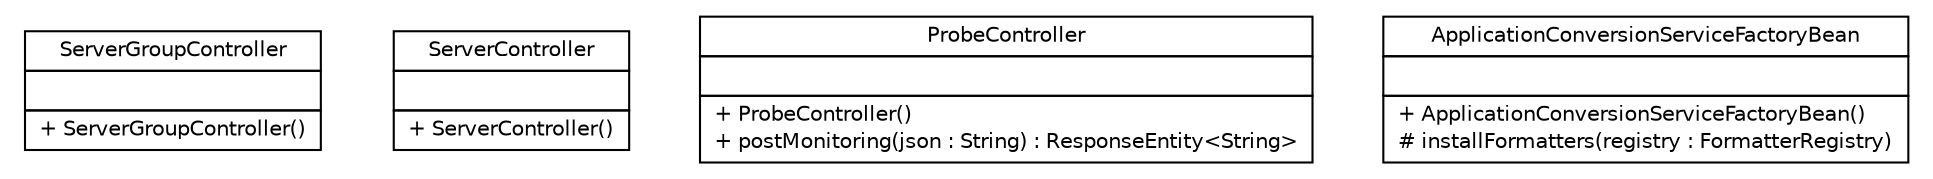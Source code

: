 #!/usr/local/bin/dot
#
# Class diagram 
# Generated by UMLGraph version 5.1 (http://www.umlgraph.org/)
#

digraph G {
	edge [fontname="Helvetica",fontsize=10,labelfontname="Helvetica",labelfontsize=10];
	node [fontname="Helvetica",fontsize=10,shape=plaintext];
	nodesep=0.25;
	ranksep=0.5;
	// net.sereneproject.collector.web.ServerGroupController
	c150 [label=<<table title="net.sereneproject.collector.web.ServerGroupController" border="0" cellborder="1" cellspacing="0" cellpadding="2" port="p" href="./ServerGroupController.html">
		<tr><td><table border="0" cellspacing="0" cellpadding="1">
<tr><td align="center" balign="center"> ServerGroupController </td></tr>
		</table></td></tr>
		<tr><td><table border="0" cellspacing="0" cellpadding="1">
<tr><td align="left" balign="left">  </td></tr>
		</table></td></tr>
		<tr><td><table border="0" cellspacing="0" cellpadding="1">
<tr><td align="left" balign="left"> + ServerGroupController() </td></tr>
		</table></td></tr>
		</table>>, fontname="Helvetica", fontcolor="black", fontsize=10.0];
	// net.sereneproject.collector.web.ServerController
	c151 [label=<<table title="net.sereneproject.collector.web.ServerController" border="0" cellborder="1" cellspacing="0" cellpadding="2" port="p" href="./ServerController.html">
		<tr><td><table border="0" cellspacing="0" cellpadding="1">
<tr><td align="center" balign="center"> ServerController </td></tr>
		</table></td></tr>
		<tr><td><table border="0" cellspacing="0" cellpadding="1">
<tr><td align="left" balign="left">  </td></tr>
		</table></td></tr>
		<tr><td><table border="0" cellspacing="0" cellpadding="1">
<tr><td align="left" balign="left"> + ServerController() </td></tr>
		</table></td></tr>
		</table>>, fontname="Helvetica", fontcolor="black", fontsize=10.0];
	// net.sereneproject.collector.web.ProbeController
	c152 [label=<<table title="net.sereneproject.collector.web.ProbeController" border="0" cellborder="1" cellspacing="0" cellpadding="2" port="p" href="./ProbeController.html">
		<tr><td><table border="0" cellspacing="0" cellpadding="1">
<tr><td align="center" balign="center"> ProbeController </td></tr>
		</table></td></tr>
		<tr><td><table border="0" cellspacing="0" cellpadding="1">
<tr><td align="left" balign="left">  </td></tr>
		</table></td></tr>
		<tr><td><table border="0" cellspacing="0" cellpadding="1">
<tr><td align="left" balign="left"> + ProbeController() </td></tr>
<tr><td align="left" balign="left"> + postMonitoring(json : String) : ResponseEntity&lt;String&gt; </td></tr>
		</table></td></tr>
		</table>>, fontname="Helvetica", fontcolor="black", fontsize=10.0];
	// net.sereneproject.collector.web.ApplicationConversionServiceFactoryBean
	c153 [label=<<table title="net.sereneproject.collector.web.ApplicationConversionServiceFactoryBean" border="0" cellborder="1" cellspacing="0" cellpadding="2" port="p" href="./ApplicationConversionServiceFactoryBean.html">
		<tr><td><table border="0" cellspacing="0" cellpadding="1">
<tr><td align="center" balign="center"> ApplicationConversionServiceFactoryBean </td></tr>
		</table></td></tr>
		<tr><td><table border="0" cellspacing="0" cellpadding="1">
<tr><td align="left" balign="left">  </td></tr>
		</table></td></tr>
		<tr><td><table border="0" cellspacing="0" cellpadding="1">
<tr><td align="left" balign="left"> + ApplicationConversionServiceFactoryBean() </td></tr>
<tr><td align="left" balign="left"> # installFormatters(registry : FormatterRegistry) </td></tr>
		</table></td></tr>
		</table>>, fontname="Helvetica", fontcolor="black", fontsize=10.0];
}


